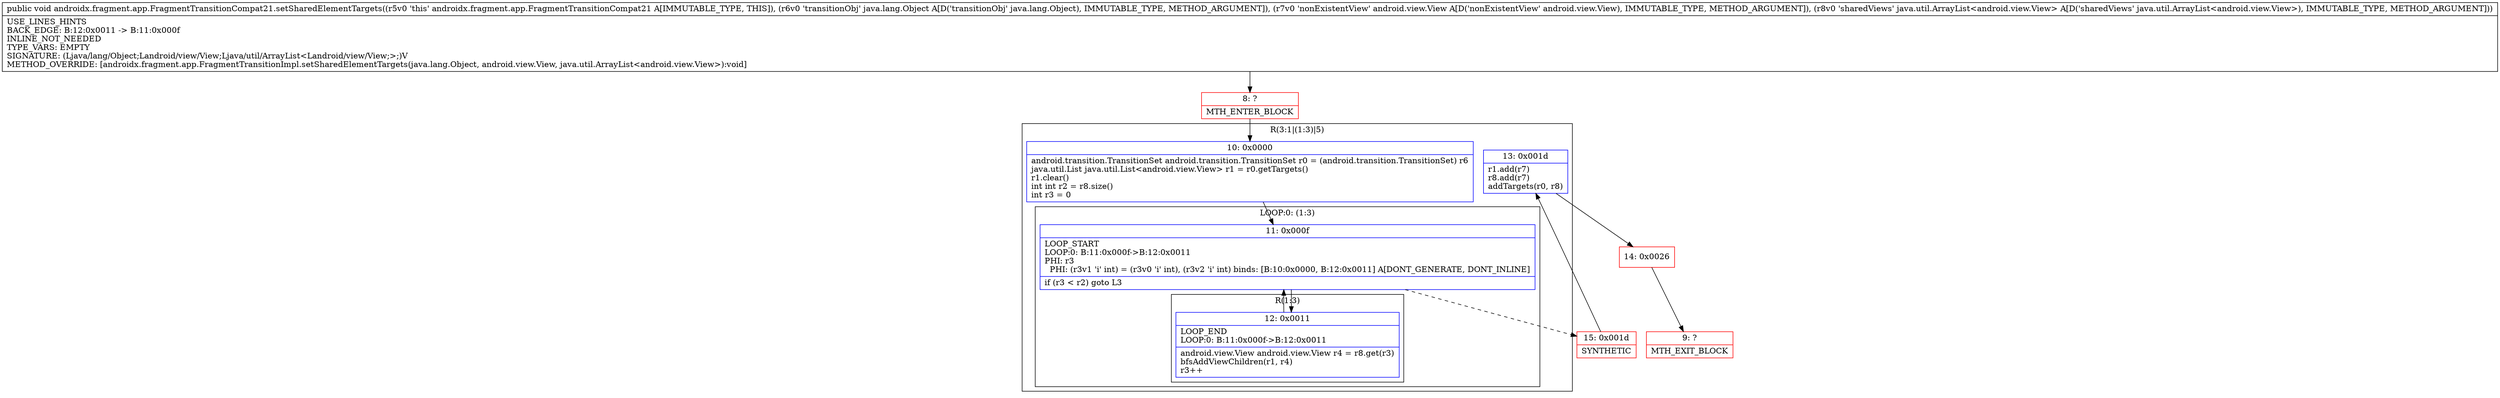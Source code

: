 digraph "CFG forandroidx.fragment.app.FragmentTransitionCompat21.setSharedElementTargets(Ljava\/lang\/Object;Landroid\/view\/View;Ljava\/util\/ArrayList;)V" {
subgraph cluster_Region_1932985248 {
label = "R(3:1|(1:3)|5)";
node [shape=record,color=blue];
Node_10 [shape=record,label="{10\:\ 0x0000|android.transition.TransitionSet android.transition.TransitionSet r0 = (android.transition.TransitionSet) r6\ljava.util.List java.util.List\<android.view.View\> r1 = r0.getTargets()\lr1.clear()\lint int r2 = r8.size()\lint r3 = 0\l}"];
subgraph cluster_LoopRegion_311090841 {
label = "LOOP:0: (1:3)";
node [shape=record,color=blue];
Node_11 [shape=record,label="{11\:\ 0x000f|LOOP_START\lLOOP:0: B:11:0x000f\-\>B:12:0x0011\lPHI: r3 \l  PHI: (r3v1 'i' int) = (r3v0 'i' int), (r3v2 'i' int) binds: [B:10:0x0000, B:12:0x0011] A[DONT_GENERATE, DONT_INLINE]\l|if (r3 \< r2) goto L3\l}"];
subgraph cluster_Region_589982990 {
label = "R(1:3)";
node [shape=record,color=blue];
Node_12 [shape=record,label="{12\:\ 0x0011|LOOP_END\lLOOP:0: B:11:0x000f\-\>B:12:0x0011\l|android.view.View android.view.View r4 = r8.get(r3)\lbfsAddViewChildren(r1, r4)\lr3++\l}"];
}
}
Node_13 [shape=record,label="{13\:\ 0x001d|r1.add(r7)\lr8.add(r7)\laddTargets(r0, r8)\l}"];
}
Node_8 [shape=record,color=red,label="{8\:\ ?|MTH_ENTER_BLOCK\l}"];
Node_15 [shape=record,color=red,label="{15\:\ 0x001d|SYNTHETIC\l}"];
Node_14 [shape=record,color=red,label="{14\:\ 0x0026}"];
Node_9 [shape=record,color=red,label="{9\:\ ?|MTH_EXIT_BLOCK\l}"];
MethodNode[shape=record,label="{public void androidx.fragment.app.FragmentTransitionCompat21.setSharedElementTargets((r5v0 'this' androidx.fragment.app.FragmentTransitionCompat21 A[IMMUTABLE_TYPE, THIS]), (r6v0 'transitionObj' java.lang.Object A[D('transitionObj' java.lang.Object), IMMUTABLE_TYPE, METHOD_ARGUMENT]), (r7v0 'nonExistentView' android.view.View A[D('nonExistentView' android.view.View), IMMUTABLE_TYPE, METHOD_ARGUMENT]), (r8v0 'sharedViews' java.util.ArrayList\<android.view.View\> A[D('sharedViews' java.util.ArrayList\<android.view.View\>), IMMUTABLE_TYPE, METHOD_ARGUMENT]))  | USE_LINES_HINTS\lBACK_EDGE: B:12:0x0011 \-\> B:11:0x000f\lINLINE_NOT_NEEDED\lTYPE_VARS: EMPTY\lSIGNATURE: (Ljava\/lang\/Object;Landroid\/view\/View;Ljava\/util\/ArrayList\<Landroid\/view\/View;\>;)V\lMETHOD_OVERRIDE: [androidx.fragment.app.FragmentTransitionImpl.setSharedElementTargets(java.lang.Object, android.view.View, java.util.ArrayList\<android.view.View\>):void]\l}"];
MethodNode -> Node_8;Node_10 -> Node_11;
Node_11 -> Node_12;
Node_11 -> Node_15[style=dashed];
Node_12 -> Node_11;
Node_13 -> Node_14;
Node_8 -> Node_10;
Node_15 -> Node_13;
Node_14 -> Node_9;
}

